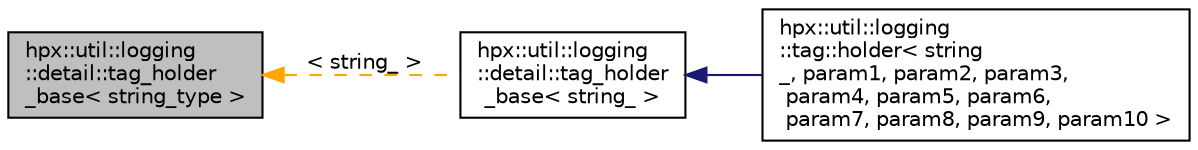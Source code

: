 digraph "hpx::util::logging::detail::tag_holder_base&lt; string_type &gt;"
{
  edge [fontname="Helvetica",fontsize="10",labelfontname="Helvetica",labelfontsize="10"];
  node [fontname="Helvetica",fontsize="10",shape=record];
  rankdir="LR";
  Node0 [label="hpx::util::logging\l::detail::tag_holder\l_base\< string_type \>",height=0.2,width=0.4,color="black", fillcolor="grey75", style="filled", fontcolor="black"];
  Node0 -> Node1 [dir="back",color="orange",fontsize="10",style="dashed",label=" \< string_ \>" ,fontname="Helvetica"];
  Node1 [label="hpx::util::logging\l::detail::tag_holder\l_base\< string_ \>",height=0.2,width=0.4,color="black", fillcolor="white", style="filled",URL="$d3/d28/structhpx_1_1util_1_1logging_1_1detail_1_1tag__holder__base.html"];
  Node1 -> Node2 [dir="back",color="midnightblue",fontsize="10",style="solid",fontname="Helvetica"];
  Node2 [label="hpx::util::logging\l::tag::holder\< string\l_, param1, param2, param3,\l param4, param5, param6,\l param7, param8, param9, param10 \>",height=0.2,width=0.4,color="black", fillcolor="white", style="filled",URL="$d2/d71/structhpx_1_1util_1_1logging_1_1tag_1_1holder.html",tooltip="Holds up to 10 tags. "];
}
